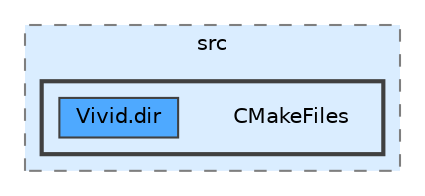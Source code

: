 digraph "build/src/CMakeFiles"
{
 // LATEX_PDF_SIZE
  bgcolor="transparent";
  edge [fontname=Helvetica,fontsize=10,labelfontname=Helvetica,labelfontsize=10];
  node [fontname=Helvetica,fontsize=10,shape=box,height=0.2,width=0.4];
  compound=true
  subgraph clusterdir_4e7c8c4fc0d923782da8a23d70a9725b {
    graph [ bgcolor="#daedff", pencolor="grey50", label="src", fontname=Helvetica,fontsize=10 style="filled,dashed", URL="dir_4e7c8c4fc0d923782da8a23d70a9725b.html",tooltip=""]
  subgraph clusterdir_6ce2af4073517224f64c6f30c6a0115e {
    graph [ bgcolor="#daedff", pencolor="grey25", label="", fontname=Helvetica,fontsize=10 style="filled,bold", URL="dir_6ce2af4073517224f64c6f30c6a0115e.html",tooltip=""]
    dir_6ce2af4073517224f64c6f30c6a0115e [shape=plaintext, label="CMakeFiles"];
  dir_e954c899b8cec7f4192bb4e75a73ad34 [label="Vivid.dir", fillcolor="#4ea9ff", color="grey25", style="filled", URL="dir_e954c899b8cec7f4192bb4e75a73ad34.html",tooltip=""];
  }
  }
}
